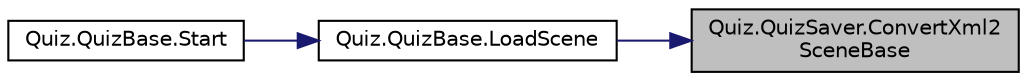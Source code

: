 digraph "Quiz.QuizSaver.ConvertXml2SceneBase"
{
 // INTERACTIVE_SVG=YES
 // LATEX_PDF_SIZE
  edge [fontname="Helvetica",fontsize="10",labelfontname="Helvetica",labelfontsize="10"];
  node [fontname="Helvetica",fontsize="10",shape=record];
  rankdir="RL";
  Node1 [label="Quiz.QuizSaver.ConvertXml2\lSceneBase",height=0.2,width=0.4,color="black", fillcolor="grey75", style="filled", fontcolor="black",tooltip="将XML转为问题"];
  Node1 -> Node2 [dir="back",color="midnightblue",fontsize="10",style="solid",fontname="Helvetica"];
  Node2 [label="Quiz.QuizBase.LoadScene",height=0.2,width=0.4,color="black", fillcolor="white", style="filled",URL="$class_quiz_1_1_quiz_base.html#a89bc488d570a05d7dea68aae8b9f7541",tooltip=" "];
  Node2 -> Node3 [dir="back",color="midnightblue",fontsize="10",style="solid",fontname="Helvetica"];
  Node3 [label="Quiz.QuizBase.Start",height=0.2,width=0.4,color="black", fillcolor="white", style="filled",URL="$class_quiz_1_1_quiz_base.html#a62bd75950b67b8daa323ace19bc8cc7c",tooltip="是否加载完成"];
}
